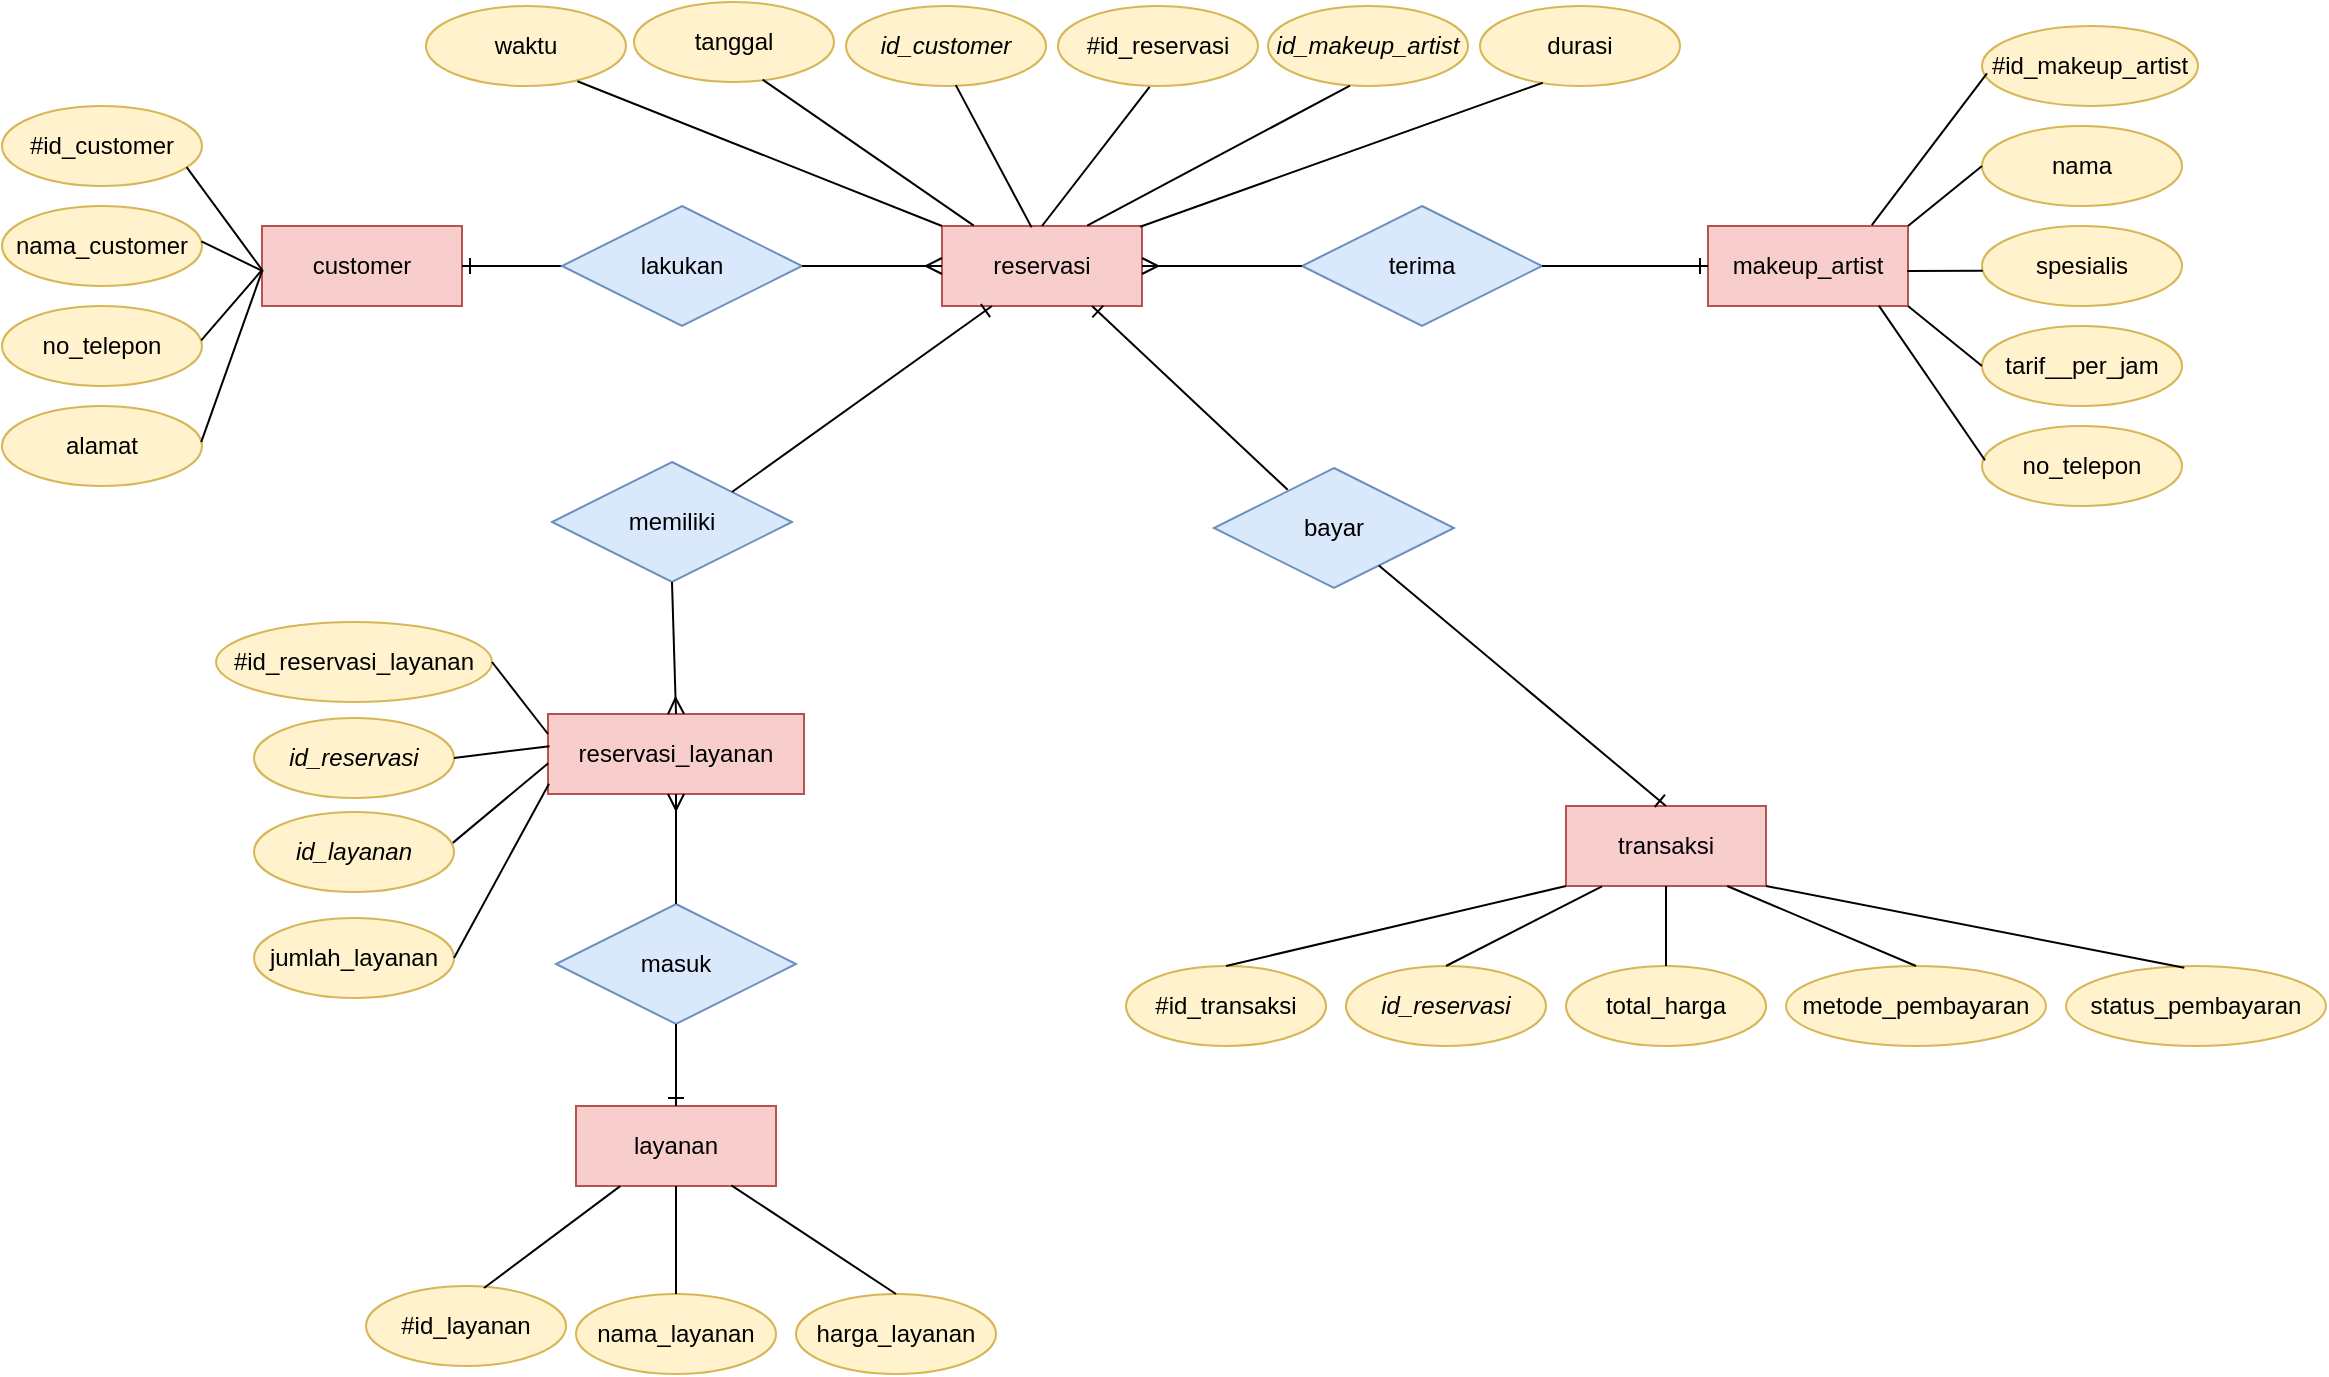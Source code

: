 <mxfile version="26.1.3">
  <diagram name="ERD" id="mqRnHoleAtuB4LZljWnc">
    <mxGraphModel dx="1124" dy="1661" grid="0" gridSize="10" guides="1" tooltips="1" connect="1" arrows="1" fold="1" page="0" pageScale="1" pageWidth="850" pageHeight="1100" math="0" shadow="0">
      <root>
        <mxCell id="0" />
        <mxCell id="1" parent="0" />
        <mxCell id="39gsjnchr3GjjbWTML9K-1" value="reservasi" style="whiteSpace=wrap;html=1;align=center;fillColor=#f8cecc;strokeColor=#b85450;" parent="1" vertex="1">
          <mxGeometry x="778" y="-820" width="100" height="40" as="geometry" />
        </mxCell>
        <mxCell id="39gsjnchr3GjjbWTML9K-2" value="transaksi" style="whiteSpace=wrap;html=1;align=center;fillColor=#f8cecc;strokeColor=#b85450;" parent="1" vertex="1">
          <mxGeometry x="1090" y="-530" width="100" height="40" as="geometry" />
        </mxCell>
        <mxCell id="39gsjnchr3GjjbWTML9K-3" value="makeup_artist" style="whiteSpace=wrap;html=1;align=center;fillColor=#f8cecc;strokeColor=#b85450;" parent="1" vertex="1">
          <mxGeometry x="1161" y="-820" width="100" height="40" as="geometry" />
        </mxCell>
        <mxCell id="39gsjnchr3GjjbWTML9K-4" value="layanan" style="whiteSpace=wrap;html=1;align=center;fillColor=#f8cecc;strokeColor=#b85450;" parent="1" vertex="1">
          <mxGeometry x="595" y="-380" width="100" height="40" as="geometry" />
        </mxCell>
        <mxCell id="39gsjnchr3GjjbWTML9K-5" value="customer" style="whiteSpace=wrap;html=1;align=center;fillColor=#f8cecc;strokeColor=#b85450;" parent="1" vertex="1">
          <mxGeometry x="438" y="-820" width="100" height="40" as="geometry" />
        </mxCell>
        <mxCell id="39gsjnchr3GjjbWTML9K-6" value="alamat" style="ellipse;whiteSpace=wrap;html=1;align=center;fillColor=#fff2cc;strokeColor=#d6b656;" parent="1" vertex="1">
          <mxGeometry x="308" y="-730" width="100" height="40" as="geometry" />
        </mxCell>
        <mxCell id="39gsjnchr3GjjbWTML9K-7" value="no_telepon" style="ellipse;whiteSpace=wrap;html=1;align=center;fillColor=#fff2cc;strokeColor=#d6b656;" parent="1" vertex="1">
          <mxGeometry x="308" y="-780" width="100" height="40" as="geometry" />
        </mxCell>
        <mxCell id="39gsjnchr3GjjbWTML9K-8" value="nama_customer" style="ellipse;whiteSpace=wrap;html=1;align=center;fillColor=#fff2cc;strokeColor=#d6b656;" parent="1" vertex="1">
          <mxGeometry x="308" y="-830" width="100" height="40" as="geometry" />
        </mxCell>
        <mxCell id="39gsjnchr3GjjbWTML9K-9" value="#id_customer" style="ellipse;whiteSpace=wrap;html=1;align=center;fillColor=#fff2cc;strokeColor=#d6b656;" parent="1" vertex="1">
          <mxGeometry x="308" y="-880" width="100" height="40" as="geometry" />
        </mxCell>
        <mxCell id="39gsjnchr3GjjbWTML9K-18" value="no_telepon" style="ellipse;whiteSpace=wrap;html=1;align=center;fillColor=#fff2cc;strokeColor=#d6b656;" parent="1" vertex="1">
          <mxGeometry x="1298" y="-720" width="100" height="40" as="geometry" />
        </mxCell>
        <mxCell id="39gsjnchr3GjjbWTML9K-19" value="tarif__per_jam" style="ellipse;whiteSpace=wrap;html=1;align=center;fillColor=#fff2cc;strokeColor=#d6b656;" parent="1" vertex="1">
          <mxGeometry x="1298" y="-770" width="100" height="40" as="geometry" />
        </mxCell>
        <mxCell id="39gsjnchr3GjjbWTML9K-20" value="spesialis" style="ellipse;whiteSpace=wrap;html=1;align=center;fillColor=#fff2cc;strokeColor=#d6b656;" parent="1" vertex="1">
          <mxGeometry x="1298" y="-820" width="100" height="40" as="geometry" />
        </mxCell>
        <mxCell id="39gsjnchr3GjjbWTML9K-21" value="nama" style="ellipse;whiteSpace=wrap;html=1;align=center;fillColor=#fff2cc;strokeColor=#d6b656;" parent="1" vertex="1">
          <mxGeometry x="1298" y="-870" width="100" height="40" as="geometry" />
        </mxCell>
        <mxCell id="39gsjnchr3GjjbWTML9K-22" value="#id_makeup_artist" style="ellipse;whiteSpace=wrap;html=1;align=center;fillColor=#fff2cc;strokeColor=#d6b656;" parent="1" vertex="1">
          <mxGeometry x="1298" y="-920" width="108" height="40" as="geometry" />
        </mxCell>
        <mxCell id="39gsjnchr3GjjbWTML9K-31" value="waktu" style="ellipse;whiteSpace=wrap;html=1;align=center;fillColor=#fff2cc;strokeColor=#d6b656;" parent="1" vertex="1">
          <mxGeometry x="520" y="-930" width="100" height="40" as="geometry" />
        </mxCell>
        <mxCell id="39gsjnchr3GjjbWTML9K-32" value="durasi" style="ellipse;whiteSpace=wrap;html=1;align=center;fillColor=#fff2cc;strokeColor=#d6b656;" parent="1" vertex="1">
          <mxGeometry x="1047" y="-930" width="100" height="40" as="geometry" />
        </mxCell>
        <mxCell id="39gsjnchr3GjjbWTML9K-33" value="tanggal" style="ellipse;whiteSpace=wrap;html=1;align=center;fillColor=#fff2cc;strokeColor=#d6b656;" parent="1" vertex="1">
          <mxGeometry x="624" y="-932" width="100" height="40" as="geometry" />
        </mxCell>
        <mxCell id="39gsjnchr3GjjbWTML9K-34" value="&lt;i&gt;id_makeup_artist&lt;/i&gt;" style="ellipse;whiteSpace=wrap;html=1;align=center;fillColor=#fff2cc;strokeColor=#d6b656;" parent="1" vertex="1">
          <mxGeometry x="941" y="-930" width="100" height="40" as="geometry" />
        </mxCell>
        <mxCell id="39gsjnchr3GjjbWTML9K-35" value="#id_reservasi" style="ellipse;whiteSpace=wrap;html=1;align=center;fillColor=#fff2cc;strokeColor=#d6b656;" parent="1" vertex="1">
          <mxGeometry x="836" y="-930" width="100" height="40" as="geometry" />
        </mxCell>
        <mxCell id="39gsjnchr3GjjbWTML9K-36" value="&lt;i&gt;id_customer&lt;/i&gt;" style="ellipse;whiteSpace=wrap;html=1;align=center;fillColor=#fff2cc;strokeColor=#d6b656;" parent="1" vertex="1">
          <mxGeometry x="730" y="-930" width="100" height="40" as="geometry" />
        </mxCell>
        <mxCell id="39gsjnchr3GjjbWTML9K-50" value="#id_layanan" style="ellipse;whiteSpace=wrap;html=1;align=center;fillColor=#fff2cc;strokeColor=#d6b656;" parent="1" vertex="1">
          <mxGeometry x="490" y="-290" width="100" height="40" as="geometry" />
        </mxCell>
        <mxCell id="39gsjnchr3GjjbWTML9K-59" value="#id_transaksi" style="ellipse;whiteSpace=wrap;html=1;align=center;fillColor=#fff2cc;strokeColor=#d6b656;" parent="1" vertex="1">
          <mxGeometry x="870" y="-450" width="100" height="40" as="geometry" />
        </mxCell>
        <mxCell id="39gsjnchr3GjjbWTML9K-60" value="&lt;i&gt;id_reservasi&lt;/i&gt;" style="ellipse;whiteSpace=wrap;html=1;align=center;fillColor=#fff2cc;strokeColor=#d6b656;" parent="1" vertex="1">
          <mxGeometry x="980" y="-450" width="100" height="40" as="geometry" />
        </mxCell>
        <mxCell id="39gsjnchr3GjjbWTML9K-61" value="total_harga" style="ellipse;whiteSpace=wrap;html=1;align=center;fillColor=#fff2cc;strokeColor=#d6b656;" parent="1" vertex="1">
          <mxGeometry x="1090" y="-450" width="100" height="40" as="geometry" />
        </mxCell>
        <mxCell id="39gsjnchr3GjjbWTML9K-62" value="metode_pembayaran" style="ellipse;whiteSpace=wrap;html=1;align=center;fillColor=#fff2cc;strokeColor=#d6b656;" parent="1" vertex="1">
          <mxGeometry x="1200" y="-450" width="130" height="40" as="geometry" />
        </mxCell>
        <mxCell id="39gsjnchr3GjjbWTML9K-63" value="status_pembayaran" style="ellipse;whiteSpace=wrap;html=1;align=center;fillColor=#fff2cc;strokeColor=#d6b656;" parent="1" vertex="1">
          <mxGeometry x="1340" y="-450" width="130" height="40" as="geometry" />
        </mxCell>
        <mxCell id="sZu51_ly2vgdn9Agz_vI-2" value="terima" style="shape=rhombus;perimeter=rhombusPerimeter;whiteSpace=wrap;html=1;align=center;fillColor=#dae8fc;strokeColor=#6c8ebf;" parent="1" vertex="1">
          <mxGeometry x="958" y="-830" width="120" height="60" as="geometry" />
        </mxCell>
        <mxCell id="sZu51_ly2vgdn9Agz_vI-3" value="bayar" style="shape=rhombus;perimeter=rhombusPerimeter;whiteSpace=wrap;html=1;align=center;fillColor=#dae8fc;strokeColor=#6c8ebf;" parent="1" vertex="1">
          <mxGeometry x="914" y="-699" width="120" height="60" as="geometry" />
        </mxCell>
        <mxCell id="sZu51_ly2vgdn9Agz_vI-16" value="" style="edgeStyle=entityRelationEdgeStyle;fontSize=12;html=1;endArrow=ERone;endFill=1;rounded=0;entryX=1;entryY=0.5;entryDx=0;entryDy=0;exitX=0;exitY=0.5;exitDx=0;exitDy=0;" parent="1" source="sZu51_ly2vgdn9Agz_vI-1" target="39gsjnchr3GjjbWTML9K-5" edge="1">
          <mxGeometry width="100" height="100" relative="1" as="geometry">
            <mxPoint x="588" y="-800" as="sourcePoint" />
            <mxPoint x="618" y="-850" as="targetPoint" />
          </mxGeometry>
        </mxCell>
        <mxCell id="sZu51_ly2vgdn9Agz_vI-1" value="lakukan" style="shape=rhombus;perimeter=rhombusPerimeter;whiteSpace=wrap;html=1;align=center;fillColor=#dae8fc;strokeColor=#6c8ebf;" parent="1" vertex="1">
          <mxGeometry x="588" y="-830" width="120" height="60" as="geometry" />
        </mxCell>
        <mxCell id="sZu51_ly2vgdn9Agz_vI-18" value="" style="edgeStyle=entityRelationEdgeStyle;fontSize=12;html=1;endArrow=ERmany;rounded=0;exitX=1;exitY=0.5;exitDx=0;exitDy=0;entryX=0;entryY=0.5;entryDx=0;entryDy=0;" parent="1" source="sZu51_ly2vgdn9Agz_vI-1" target="39gsjnchr3GjjbWTML9K-1" edge="1">
          <mxGeometry width="100" height="100" relative="1" as="geometry">
            <mxPoint x="888" y="-720" as="sourcePoint" />
            <mxPoint x="988" y="-820" as="targetPoint" />
          </mxGeometry>
        </mxCell>
        <mxCell id="sZu51_ly2vgdn9Agz_vI-19" value="" style="edgeStyle=entityRelationEdgeStyle;fontSize=12;html=1;endArrow=ERone;endFill=1;rounded=0;" parent="1" source="sZu51_ly2vgdn9Agz_vI-2" target="39gsjnchr3GjjbWTML9K-3" edge="1">
          <mxGeometry width="100" height="100" relative="1" as="geometry">
            <mxPoint x="1178" y="-750" as="sourcePoint" />
            <mxPoint x="1278" y="-850" as="targetPoint" />
          </mxGeometry>
        </mxCell>
        <mxCell id="sZu51_ly2vgdn9Agz_vI-20" value="" style="edgeStyle=entityRelationEdgeStyle;fontSize=12;html=1;endArrow=ERmany;rounded=0;exitX=0;exitY=0.5;exitDx=0;exitDy=0;entryX=1;entryY=0.5;entryDx=0;entryDy=0;" parent="1" source="sZu51_ly2vgdn9Agz_vI-2" target="39gsjnchr3GjjbWTML9K-1" edge="1">
          <mxGeometry width="100" height="100" relative="1" as="geometry">
            <mxPoint x="1298" y="-770" as="sourcePoint" />
            <mxPoint x="1398" y="-870" as="targetPoint" />
          </mxGeometry>
        </mxCell>
        <mxCell id="sZu51_ly2vgdn9Agz_vI-32" value="" style="fontSize=12;html=1;endArrow=ERone;endFill=1;rounded=0;exitX=0.307;exitY=0.182;exitDx=0;exitDy=0;entryX=0.75;entryY=1;entryDx=0;entryDy=0;exitPerimeter=0;" parent="1" source="sZu51_ly2vgdn9Agz_vI-3" target="39gsjnchr3GjjbWTML9K-1" edge="1">
          <mxGeometry width="100" height="100" relative="1" as="geometry">
            <mxPoint x="1138" y="-710" as="sourcePoint" />
            <mxPoint x="1238" y="-810" as="targetPoint" />
          </mxGeometry>
        </mxCell>
        <mxCell id="sZu51_ly2vgdn9Agz_vI-33" value="" style="fontSize=12;html=1;endArrow=ERone;endFill=1;rounded=0;entryX=0.5;entryY=0;entryDx=0;entryDy=0;" parent="1" source="sZu51_ly2vgdn9Agz_vI-3" target="39gsjnchr3GjjbWTML9K-2" edge="1">
          <mxGeometry width="100" height="100" relative="1" as="geometry">
            <mxPoint x="1100" y="-550" as="sourcePoint" />
            <mxPoint x="1200" y="-650" as="targetPoint" />
          </mxGeometry>
        </mxCell>
        <mxCell id="sZu51_ly2vgdn9Agz_vI-106" value="nama_layanan" style="ellipse;whiteSpace=wrap;html=1;align=center;fillColor=#fff2cc;strokeColor=#d6b656;" parent="1" vertex="1">
          <mxGeometry x="595" y="-286" width="100" height="40" as="geometry" />
        </mxCell>
        <mxCell id="sZu51_ly2vgdn9Agz_vI-107" value="harga_layanan" style="ellipse;whiteSpace=wrap;html=1;align=center;fillColor=#fff2cc;strokeColor=#d6b656;" parent="1" vertex="1">
          <mxGeometry x="705" y="-286" width="100" height="40" as="geometry" />
        </mxCell>
        <mxCell id="0qoU3cZGfmDPqSJiigC--2" value="reservasi_layanan" style="whiteSpace=wrap;html=1;align=center;fillColor=#f8cecc;strokeColor=#b85450;" parent="1" vertex="1">
          <mxGeometry x="581" y="-576" width="128" height="40" as="geometry" />
        </mxCell>
        <mxCell id="0qoU3cZGfmDPqSJiigC--3" value="#id_reservasi_layanan" style="ellipse;whiteSpace=wrap;html=1;align=center;fillColor=#fff2cc;strokeColor=#d6b656;" parent="1" vertex="1">
          <mxGeometry x="415" y="-622" width="138" height="40" as="geometry" />
        </mxCell>
        <mxCell id="0qoU3cZGfmDPqSJiigC--4" value="&lt;i&gt;id_reservasi&lt;/i&gt;" style="ellipse;whiteSpace=wrap;html=1;align=center;fillColor=#fff2cc;strokeColor=#d6b656;" parent="1" vertex="1">
          <mxGeometry x="434" y="-574" width="100" height="40" as="geometry" />
        </mxCell>
        <mxCell id="0qoU3cZGfmDPqSJiigC--5" value="&lt;i&gt;id_layanan&lt;/i&gt;" style="ellipse;whiteSpace=wrap;html=1;align=center;fillColor=#fff2cc;strokeColor=#d6b656;" parent="1" vertex="1">
          <mxGeometry x="434" y="-527" width="100" height="40" as="geometry" />
        </mxCell>
        <mxCell id="0qoU3cZGfmDPqSJiigC--7" value="jumlah_layanan" style="ellipse;whiteSpace=wrap;html=1;align=center;fillColor=#fff2cc;strokeColor=#d6b656;" parent="1" vertex="1">
          <mxGeometry x="434" y="-474" width="100" height="40" as="geometry" />
        </mxCell>
        <mxCell id="0qoU3cZGfmDPqSJiigC--9" value="masuk" style="shape=rhombus;perimeter=rhombusPerimeter;whiteSpace=wrap;html=1;align=center;fillColor=#dae8fc;strokeColor=#6c8ebf;" parent="1" vertex="1">
          <mxGeometry x="585" y="-481" width="120" height="60" as="geometry" />
        </mxCell>
        <mxCell id="0qoU3cZGfmDPqSJiigC--10" value="memiliki" style="shape=rhombus;perimeter=rhombusPerimeter;whiteSpace=wrap;html=1;align=center;fillColor=#dae8fc;strokeColor=#6c8ebf;" parent="1" vertex="1">
          <mxGeometry x="583" y="-702" width="120" height="60" as="geometry" />
        </mxCell>
        <mxCell id="0qoU3cZGfmDPqSJiigC--18" value="" style="fontSize=12;html=1;endArrow=ERmany;rounded=0;exitX=0.5;exitY=1;exitDx=0;exitDy=0;entryX=0.5;entryY=0;entryDx=0;entryDy=0;" parent="1" source="0qoU3cZGfmDPqSJiigC--10" target="0qoU3cZGfmDPqSJiigC--2" edge="1">
          <mxGeometry width="100" height="100" relative="1" as="geometry">
            <mxPoint x="662" y="-642" as="sourcePoint" />
            <mxPoint x="681" y="-657" as="targetPoint" />
          </mxGeometry>
        </mxCell>
        <mxCell id="0qoU3cZGfmDPqSJiigC--19" value="" style="fontSize=12;html=1;endArrow=ERone;endFill=1;rounded=0;entryX=0.25;entryY=1;entryDx=0;entryDy=0;exitX=1;exitY=0;exitDx=0;exitDy=0;" parent="1" source="0qoU3cZGfmDPqSJiigC--10" target="39gsjnchr3GjjbWTML9K-1" edge="1">
          <mxGeometry width="100" height="100" relative="1" as="geometry">
            <mxPoint x="670" y="-680" as="sourcePoint" />
            <mxPoint x="770" y="-780" as="targetPoint" />
          </mxGeometry>
        </mxCell>
        <mxCell id="0qoU3cZGfmDPqSJiigC--20" value="" style="fontSize=12;html=1;endArrow=ERone;endFill=1;rounded=0;exitX=0.5;exitY=1;exitDx=0;exitDy=0;entryX=0.5;entryY=0;entryDx=0;entryDy=0;" parent="1" source="0qoU3cZGfmDPqSJiigC--9" target="39gsjnchr3GjjbWTML9K-4" edge="1">
          <mxGeometry width="100" height="100" relative="1" as="geometry">
            <mxPoint x="602" y="-436" as="sourcePoint" />
            <mxPoint x="651" y="-535" as="targetPoint" />
          </mxGeometry>
        </mxCell>
        <mxCell id="0qoU3cZGfmDPqSJiigC--21" value="" style="fontSize=12;html=1;endArrow=ERmany;rounded=0;exitX=0.5;exitY=0;exitDx=0;exitDy=0;entryX=0.5;entryY=1;entryDx=0;entryDy=0;" parent="1" source="0qoU3cZGfmDPqSJiigC--9" target="0qoU3cZGfmDPqSJiigC--2" edge="1">
          <mxGeometry width="100" height="100" relative="1" as="geometry">
            <mxPoint x="614" y="-531" as="sourcePoint" />
            <mxPoint x="666" y="-557" as="targetPoint" />
          </mxGeometry>
        </mxCell>
        <mxCell id="6PcZLeugjUfpTTE9w5N7-1" value="" style="endArrow=none;html=1;rounded=0;entryX=0.002;entryY=0.554;entryDx=0;entryDy=0;entryPerimeter=0;exitX=0.923;exitY=0.765;exitDx=0;exitDy=0;exitPerimeter=0;" parent="1" source="39gsjnchr3GjjbWTML9K-9" target="39gsjnchr3GjjbWTML9K-5" edge="1">
          <mxGeometry relative="1" as="geometry">
            <mxPoint x="327" y="-792" as="sourcePoint" />
            <mxPoint x="487" y="-792" as="targetPoint" />
          </mxGeometry>
        </mxCell>
        <mxCell id="6PcZLeugjUfpTTE9w5N7-2" value="" style="endArrow=none;html=1;rounded=0;entryX=0.007;entryY=0.567;entryDx=0;entryDy=0;entryPerimeter=0;exitX=0.997;exitY=0.442;exitDx=0;exitDy=0;exitPerimeter=0;" parent="1" source="39gsjnchr3GjjbWTML9K-8" target="39gsjnchr3GjjbWTML9K-5" edge="1">
          <mxGeometry relative="1" as="geometry">
            <mxPoint x="415" y="-850" as="sourcePoint" />
            <mxPoint x="448" y="-788" as="targetPoint" />
          </mxGeometry>
        </mxCell>
        <mxCell id="6PcZLeugjUfpTTE9w5N7-5" value="" style="endArrow=none;html=1;rounded=0;entryX=0.014;entryY=0.573;entryDx=0;entryDy=0;entryPerimeter=0;exitX=0.996;exitY=0.43;exitDx=0;exitDy=0;exitPerimeter=0;" parent="1" source="39gsjnchr3GjjbWTML9K-7" edge="1">
          <mxGeometry relative="1" as="geometry">
            <mxPoint x="404.8" y="-761.68" as="sourcePoint" />
            <mxPoint x="438" y="-798" as="targetPoint" />
          </mxGeometry>
        </mxCell>
        <mxCell id="6PcZLeugjUfpTTE9w5N7-6" value="" style="endArrow=none;html=1;rounded=0;entryX=-0.001;entryY=0.574;entryDx=0;entryDy=0;entryPerimeter=0;exitX=0.996;exitY=0.451;exitDx=0;exitDy=0;exitPerimeter=0;" parent="1" source="39gsjnchr3GjjbWTML9K-6" target="39gsjnchr3GjjbWTML9K-5" edge="1">
          <mxGeometry relative="1" as="geometry">
            <mxPoint x="416" y="-751" as="sourcePoint" />
            <mxPoint x="449" y="-787" as="targetPoint" />
          </mxGeometry>
        </mxCell>
        <mxCell id="6PcZLeugjUfpTTE9w5N7-7" value="" style="endArrow=none;html=1;rounded=0;exitX=0.757;exitY=0.94;exitDx=0;exitDy=0;exitPerimeter=0;entryX=0;entryY=0;entryDx=0;entryDy=0;" parent="1" source="39gsjnchr3GjjbWTML9K-31" target="39gsjnchr3GjjbWTML9K-1" edge="1">
          <mxGeometry relative="1" as="geometry">
            <mxPoint x="650" y="-834" as="sourcePoint" />
            <mxPoint x="810" y="-834" as="targetPoint" />
          </mxGeometry>
        </mxCell>
        <mxCell id="6PcZLeugjUfpTTE9w5N7-8" value="" style="endArrow=none;html=1;rounded=0;exitX=0.643;exitY=0.971;exitDx=0;exitDy=0;exitPerimeter=0;entryX=0.159;entryY=-0.004;entryDx=0;entryDy=0;entryPerimeter=0;" parent="1" source="39gsjnchr3GjjbWTML9K-33" target="39gsjnchr3GjjbWTML9K-1" edge="1">
          <mxGeometry relative="1" as="geometry">
            <mxPoint x="606" y="-882" as="sourcePoint" />
            <mxPoint x="788" y="-810" as="targetPoint" />
          </mxGeometry>
        </mxCell>
        <mxCell id="6PcZLeugjUfpTTE9w5N7-9" value="" style="endArrow=none;html=1;rounded=0;exitX=0.549;exitY=0.989;exitDx=0;exitDy=0;exitPerimeter=0;entryX=0.448;entryY=0.017;entryDx=0;entryDy=0;entryPerimeter=0;" parent="1" source="39gsjnchr3GjjbWTML9K-36" target="39gsjnchr3GjjbWTML9K-1" edge="1">
          <mxGeometry relative="1" as="geometry">
            <mxPoint x="738" y="-886.5" as="sourcePoint" />
            <mxPoint x="844" y="-813.5" as="targetPoint" />
          </mxGeometry>
        </mxCell>
        <mxCell id="6PcZLeugjUfpTTE9w5N7-12" value="" style="endArrow=none;html=1;rounded=0;exitX=0.458;exitY=1.011;exitDx=0;exitDy=0;exitPerimeter=0;entryX=0.5;entryY=0;entryDx=0;entryDy=0;" parent="1" source="39gsjnchr3GjjbWTML9K-35" target="39gsjnchr3GjjbWTML9K-1" edge="1">
          <mxGeometry relative="1" as="geometry">
            <mxPoint x="795" y="-880" as="sourcePoint" />
            <mxPoint x="833" y="-809" as="targetPoint" />
          </mxGeometry>
        </mxCell>
        <mxCell id="6PcZLeugjUfpTTE9w5N7-13" value="" style="endArrow=none;html=1;rounded=0;exitX=0.41;exitY=0.995;exitDx=0;exitDy=0;exitPerimeter=0;entryX=0.726;entryY=-0.004;entryDx=0;entryDy=0;entryPerimeter=0;" parent="1" source="39gsjnchr3GjjbWTML9K-34" target="39gsjnchr3GjjbWTML9K-1" edge="1">
          <mxGeometry relative="1" as="geometry">
            <mxPoint x="892" y="-880" as="sourcePoint" />
            <mxPoint x="838" y="-810" as="targetPoint" />
          </mxGeometry>
        </mxCell>
        <mxCell id="6PcZLeugjUfpTTE9w5N7-14" value="" style="endArrow=none;html=1;rounded=0;exitX=0.314;exitY=0.959;exitDx=0;exitDy=0;exitPerimeter=0;entryX=0.991;entryY=0.009;entryDx=0;entryDy=0;entryPerimeter=0;" parent="1" source="39gsjnchr3GjjbWTML9K-32" target="39gsjnchr3GjjbWTML9K-1" edge="1">
          <mxGeometry relative="1" as="geometry">
            <mxPoint x="992" y="-880" as="sourcePoint" />
            <mxPoint x="866" y="-811" as="targetPoint" />
          </mxGeometry>
        </mxCell>
        <mxCell id="6PcZLeugjUfpTTE9w5N7-15" value="" style="endArrow=none;html=1;rounded=0;exitX=0.819;exitY=-0.01;exitDx=0;exitDy=0;exitPerimeter=0;entryX=0.023;entryY=0.591;entryDx=0;entryDy=0;entryPerimeter=0;" parent="1" source="39gsjnchr3GjjbWTML9K-3" target="39gsjnchr3GjjbWTML9K-22" edge="1">
          <mxGeometry relative="1" as="geometry">
            <mxPoint x="1235" y="-828" as="sourcePoint" />
            <mxPoint x="1395" y="-828" as="targetPoint" />
          </mxGeometry>
        </mxCell>
        <mxCell id="6PcZLeugjUfpTTE9w5N7-16" value="" style="endArrow=none;html=1;rounded=0;exitX=1;exitY=0;exitDx=0;exitDy=0;entryX=0;entryY=0.5;entryDx=0;entryDy=0;" parent="1" source="39gsjnchr3GjjbWTML9K-3" target="39gsjnchr3GjjbWTML9K-21" edge="1">
          <mxGeometry relative="1" as="geometry">
            <mxPoint x="1250" y="-810" as="sourcePoint" />
            <mxPoint x="1310" y="-886" as="targetPoint" />
          </mxGeometry>
        </mxCell>
        <mxCell id="6PcZLeugjUfpTTE9w5N7-17" value="" style="endArrow=none;html=1;rounded=0;entryX=0.004;entryY=0.559;entryDx=0;entryDy=0;entryPerimeter=0;exitX=0.996;exitY=0.563;exitDx=0;exitDy=0;exitPerimeter=0;" parent="1" source="39gsjnchr3GjjbWTML9K-3" target="39gsjnchr3GjjbWTML9K-20" edge="1">
          <mxGeometry relative="1" as="geometry">
            <mxPoint x="1259" y="-798" as="sourcePoint" />
            <mxPoint x="1320" y="-876" as="targetPoint" />
          </mxGeometry>
        </mxCell>
        <mxCell id="6PcZLeugjUfpTTE9w5N7-18" value="" style="endArrow=none;html=1;rounded=0;exitX=1;exitY=1;exitDx=0;exitDy=0;entryX=0;entryY=0.5;entryDx=0;entryDy=0;" parent="1" source="39gsjnchr3GjjbWTML9K-3" target="39gsjnchr3GjjbWTML9K-19" edge="1">
          <mxGeometry relative="1" as="geometry">
            <mxPoint x="1270" y="-788" as="sourcePoint" />
            <mxPoint x="1308" y="-788" as="targetPoint" />
          </mxGeometry>
        </mxCell>
        <mxCell id="6PcZLeugjUfpTTE9w5N7-19" value="" style="endArrow=none;html=1;rounded=0;exitX=0.854;exitY=0.995;exitDx=0;exitDy=0;exitPerimeter=0;entryX=0.015;entryY=0.428;entryDx=0;entryDy=0;entryPerimeter=0;" parent="1" source="39gsjnchr3GjjbWTML9K-3" target="39gsjnchr3GjjbWTML9K-18" edge="1">
          <mxGeometry relative="1" as="geometry">
            <mxPoint x="1280" y="-778" as="sourcePoint" />
            <mxPoint x="1318" y="-778" as="targetPoint" />
          </mxGeometry>
        </mxCell>
        <mxCell id="6PcZLeugjUfpTTE9w5N7-20" value="" style="endArrow=none;html=1;rounded=0;entryX=0.221;entryY=1.001;entryDx=0;entryDy=0;entryPerimeter=0;" parent="1" target="39gsjnchr3GjjbWTML9K-4" edge="1">
          <mxGeometry relative="1" as="geometry">
            <mxPoint x="549" y="-289" as="sourcePoint" />
            <mxPoint x="598" y="-399" as="targetPoint" />
          </mxGeometry>
        </mxCell>
        <mxCell id="6PcZLeugjUfpTTE9w5N7-21" value="" style="endArrow=none;html=1;rounded=0;entryX=0.5;entryY=1;entryDx=0;entryDy=0;exitX=0.5;exitY=0;exitDx=0;exitDy=0;" parent="1" source="sZu51_ly2vgdn9Agz_vI-106" target="39gsjnchr3GjjbWTML9K-4" edge="1">
          <mxGeometry relative="1" as="geometry">
            <mxPoint x="559" y="-279" as="sourcePoint" />
            <mxPoint x="627" y="-330" as="targetPoint" />
          </mxGeometry>
        </mxCell>
        <mxCell id="6PcZLeugjUfpTTE9w5N7-22" value="" style="endArrow=none;html=1;rounded=0;entryX=0.777;entryY=0.992;entryDx=0;entryDy=0;exitX=0.5;exitY=0;exitDx=0;exitDy=0;entryPerimeter=0;" parent="1" source="sZu51_ly2vgdn9Agz_vI-107" target="39gsjnchr3GjjbWTML9K-4" edge="1">
          <mxGeometry relative="1" as="geometry">
            <mxPoint x="748.9" y="-289.64" as="sourcePoint" />
            <mxPoint x="655" y="-330" as="targetPoint" />
          </mxGeometry>
        </mxCell>
        <mxCell id="6PcZLeugjUfpTTE9w5N7-23" value="" style="endArrow=none;html=1;rounded=0;exitX=1;exitY=0.5;exitDx=0;exitDy=0;entryX=0;entryY=0.25;entryDx=0;entryDy=0;" parent="1" source="0qoU3cZGfmDPqSJiigC--3" target="0qoU3cZGfmDPqSJiigC--2" edge="1">
          <mxGeometry relative="1" as="geometry">
            <mxPoint x="437" y="-525" as="sourcePoint" />
            <mxPoint x="597" y="-525" as="targetPoint" />
          </mxGeometry>
        </mxCell>
        <mxCell id="6PcZLeugjUfpTTE9w5N7-24" value="" style="endArrow=none;html=1;rounded=0;exitX=1;exitY=0.5;exitDx=0;exitDy=0;entryX=0.006;entryY=0.402;entryDx=0;entryDy=0;entryPerimeter=0;" parent="1" source="0qoU3cZGfmDPqSJiigC--4" target="0qoU3cZGfmDPqSJiigC--2" edge="1">
          <mxGeometry relative="1" as="geometry">
            <mxPoint x="563" y="-592" as="sourcePoint" />
            <mxPoint x="591" y="-556" as="targetPoint" />
          </mxGeometry>
        </mxCell>
        <mxCell id="6PcZLeugjUfpTTE9w5N7-25" value="" style="endArrow=none;html=1;rounded=0;exitX=0.994;exitY=0.386;exitDx=0;exitDy=0;entryX=0.001;entryY=0.615;entryDx=0;entryDy=0;entryPerimeter=0;exitPerimeter=0;" parent="1" source="0qoU3cZGfmDPqSJiigC--5" target="0qoU3cZGfmDPqSJiigC--2" edge="1">
          <mxGeometry relative="1" as="geometry">
            <mxPoint x="544" y="-544" as="sourcePoint" />
            <mxPoint x="592" y="-550" as="targetPoint" />
          </mxGeometry>
        </mxCell>
        <mxCell id="6PcZLeugjUfpTTE9w5N7-26" value="" style="endArrow=none;html=1;rounded=0;exitX=1;exitY=0.5;exitDx=0;exitDy=0;entryX=0.004;entryY=0.871;entryDx=0;entryDy=0;entryPerimeter=0;" parent="1" source="0qoU3cZGfmDPqSJiigC--7" target="0qoU3cZGfmDPqSJiigC--2" edge="1">
          <mxGeometry relative="1" as="geometry">
            <mxPoint x="554" y="-534" as="sourcePoint" />
            <mxPoint x="602" y="-540" as="targetPoint" />
          </mxGeometry>
        </mxCell>
        <mxCell id="6PcZLeugjUfpTTE9w5N7-27" value="" style="endArrow=none;html=1;rounded=0;exitX=0.5;exitY=0;exitDx=0;exitDy=0;entryX=0;entryY=1;entryDx=0;entryDy=0;" parent="1" source="39gsjnchr3GjjbWTML9K-59" target="39gsjnchr3GjjbWTML9K-2" edge="1">
          <mxGeometry relative="1" as="geometry">
            <mxPoint x="1046" y="-485" as="sourcePoint" />
            <mxPoint x="1206" y="-485" as="targetPoint" />
          </mxGeometry>
        </mxCell>
        <mxCell id="6PcZLeugjUfpTTE9w5N7-28" value="" style="endArrow=none;html=1;rounded=0;exitX=0.5;exitY=0;exitDx=0;exitDy=0;entryX=0.18;entryY=1.004;entryDx=0;entryDy=0;entryPerimeter=0;" parent="1" source="39gsjnchr3GjjbWTML9K-60" target="39gsjnchr3GjjbWTML9K-2" edge="1">
          <mxGeometry relative="1" as="geometry">
            <mxPoint x="930" y="-440" as="sourcePoint" />
            <mxPoint x="1100" y="-480" as="targetPoint" />
          </mxGeometry>
        </mxCell>
        <mxCell id="6PcZLeugjUfpTTE9w5N7-29" value="" style="endArrow=none;html=1;rounded=0;exitX=0.5;exitY=0;exitDx=0;exitDy=0;entryX=0.5;entryY=1;entryDx=0;entryDy=0;" parent="1" source="39gsjnchr3GjjbWTML9K-61" target="39gsjnchr3GjjbWTML9K-2" edge="1">
          <mxGeometry relative="1" as="geometry">
            <mxPoint x="1040" y="-440" as="sourcePoint" />
            <mxPoint x="1118" y="-480" as="targetPoint" />
          </mxGeometry>
        </mxCell>
        <mxCell id="6PcZLeugjUfpTTE9w5N7-30" value="" style="endArrow=none;html=1;rounded=0;exitX=0.5;exitY=0;exitDx=0;exitDy=0;entryX=0.806;entryY=1;entryDx=0;entryDy=0;entryPerimeter=0;" parent="1" source="39gsjnchr3GjjbWTML9K-62" target="39gsjnchr3GjjbWTML9K-2" edge="1">
          <mxGeometry relative="1" as="geometry">
            <mxPoint x="1050" y="-430" as="sourcePoint" />
            <mxPoint x="1128" y="-470" as="targetPoint" />
          </mxGeometry>
        </mxCell>
        <mxCell id="6PcZLeugjUfpTTE9w5N7-31" value="" style="endArrow=none;html=1;rounded=0;exitX=0.455;exitY=0.021;exitDx=0;exitDy=0;entryX=1;entryY=1;entryDx=0;entryDy=0;exitPerimeter=0;" parent="1" source="39gsjnchr3GjjbWTML9K-63" target="39gsjnchr3GjjbWTML9K-2" edge="1">
          <mxGeometry relative="1" as="geometry">
            <mxPoint x="1060" y="-420" as="sourcePoint" />
            <mxPoint x="1138" y="-460" as="targetPoint" />
          </mxGeometry>
        </mxCell>
      </root>
    </mxGraphModel>
  </diagram>
</mxfile>
